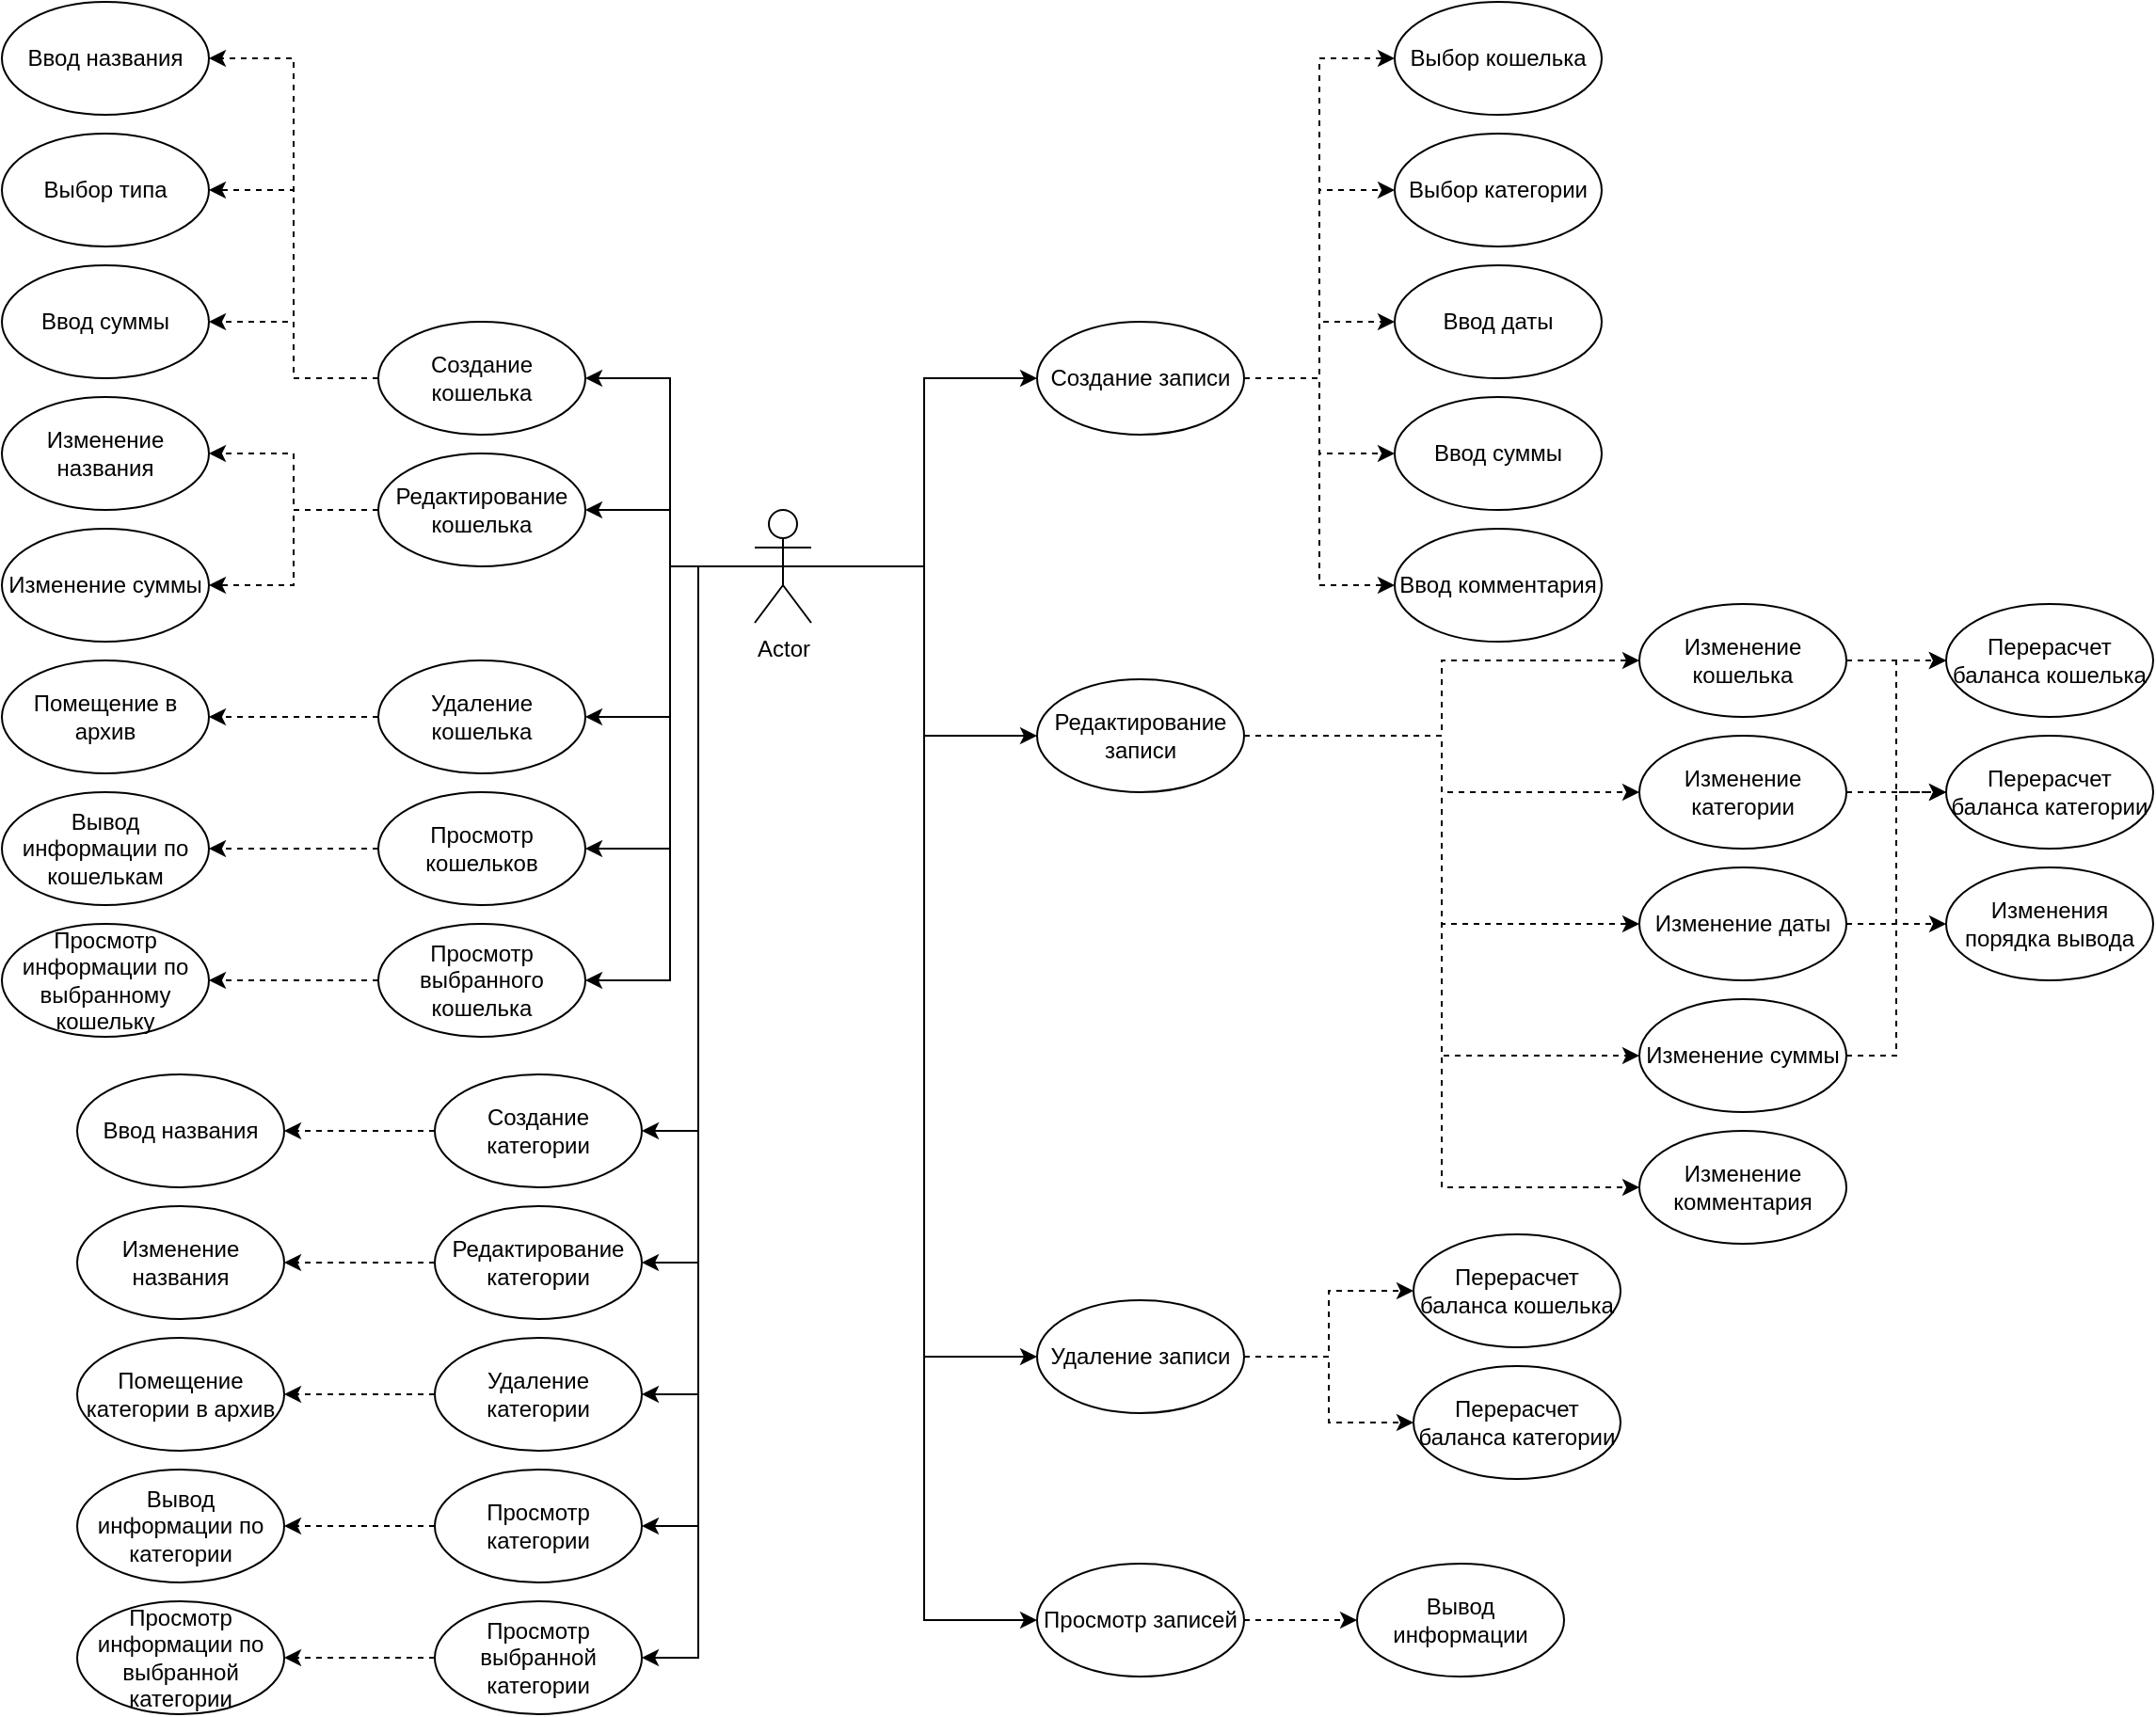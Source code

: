 <mxfile version="15.4.3" type="github">
  <diagram id="nZvuNMQhE2VtlBxf6WCo" name="v1.0">
    <mxGraphModel dx="1865" dy="1748" grid="1" gridSize="10" guides="1" tooltips="1" connect="1" arrows="1" fold="1" page="1" pageScale="1" pageWidth="827" pageHeight="1169" math="0" shadow="0">
      <root>
        <mxCell id="0" />
        <mxCell id="1" parent="0" />
        <mxCell id="plVtxDNV7vjub4JQGa_5-28" style="edgeStyle=orthogonalEdgeStyle;rounded=0;orthogonalLoop=1;jettySize=auto;html=1;exitX=0.5;exitY=0.5;exitDx=0;exitDy=0;exitPerimeter=0;entryX=1;entryY=0.5;entryDx=0;entryDy=0;" parent="1" source="plVtxDNV7vjub4JQGa_5-1" target="plVtxDNV7vjub4JQGa_5-7" edge="1">
          <mxGeometry relative="1" as="geometry" />
        </mxCell>
        <mxCell id="plVtxDNV7vjub4JQGa_5-29" style="edgeStyle=orthogonalEdgeStyle;rounded=0;orthogonalLoop=1;jettySize=auto;html=1;exitX=0.5;exitY=0.5;exitDx=0;exitDy=0;exitPerimeter=0;entryX=1;entryY=0.5;entryDx=0;entryDy=0;" parent="1" source="plVtxDNV7vjub4JQGa_5-1" target="plVtxDNV7vjub4JQGa_5-8" edge="1">
          <mxGeometry relative="1" as="geometry" />
        </mxCell>
        <mxCell id="plVtxDNV7vjub4JQGa_5-30" style="edgeStyle=orthogonalEdgeStyle;rounded=0;orthogonalLoop=1;jettySize=auto;html=1;exitX=0.5;exitY=0.5;exitDx=0;exitDy=0;exitPerimeter=0;entryX=1;entryY=0.5;entryDx=0;entryDy=0;" parent="1" source="plVtxDNV7vjub4JQGa_5-1" target="plVtxDNV7vjub4JQGa_5-9" edge="1">
          <mxGeometry relative="1" as="geometry" />
        </mxCell>
        <mxCell id="plVtxDNV7vjub4JQGa_5-31" style="edgeStyle=orthogonalEdgeStyle;rounded=0;orthogonalLoop=1;jettySize=auto;html=1;exitX=0.5;exitY=0.5;exitDx=0;exitDy=0;exitPerimeter=0;entryX=1;entryY=0.5;entryDx=0;entryDy=0;" parent="1" source="plVtxDNV7vjub4JQGa_5-1" target="plVtxDNV7vjub4JQGa_5-10" edge="1">
          <mxGeometry relative="1" as="geometry" />
        </mxCell>
        <mxCell id="plVtxDNV7vjub4JQGa_5-46" style="edgeStyle=orthogonalEdgeStyle;rounded=0;orthogonalLoop=1;jettySize=auto;html=1;exitX=0.5;exitY=0.5;exitDx=0;exitDy=0;exitPerimeter=0;entryX=1;entryY=0.5;entryDx=0;entryDy=0;" parent="1" source="plVtxDNV7vjub4JQGa_5-1" target="plVtxDNV7vjub4JQGa_5-11" edge="1">
          <mxGeometry relative="1" as="geometry" />
        </mxCell>
        <mxCell id="plVtxDNV7vjub4JQGa_5-47" style="edgeStyle=orthogonalEdgeStyle;rounded=0;orthogonalLoop=1;jettySize=auto;html=1;exitX=0.5;exitY=0.5;exitDx=0;exitDy=0;exitPerimeter=0;entryX=1;entryY=0.5;entryDx=0;entryDy=0;" parent="1" source="plVtxDNV7vjub4JQGa_5-1" target="plVtxDNV7vjub4JQGa_5-12" edge="1">
          <mxGeometry relative="1" as="geometry" />
        </mxCell>
        <mxCell id="plVtxDNV7vjub4JQGa_5-48" style="edgeStyle=orthogonalEdgeStyle;rounded=0;orthogonalLoop=1;jettySize=auto;html=1;exitX=0.5;exitY=0.5;exitDx=0;exitDy=0;exitPerimeter=0;entryX=1;entryY=0.5;entryDx=0;entryDy=0;" parent="1" source="plVtxDNV7vjub4JQGa_5-1" target="plVtxDNV7vjub4JQGa_5-13" edge="1">
          <mxGeometry relative="1" as="geometry" />
        </mxCell>
        <mxCell id="plVtxDNV7vjub4JQGa_5-49" style="edgeStyle=orthogonalEdgeStyle;rounded=0;orthogonalLoop=1;jettySize=auto;html=1;exitX=0.5;exitY=0.5;exitDx=0;exitDy=0;exitPerimeter=0;entryX=1;entryY=0.5;entryDx=0;entryDy=0;" parent="1" source="plVtxDNV7vjub4JQGa_5-1" target="plVtxDNV7vjub4JQGa_5-14" edge="1">
          <mxGeometry relative="1" as="geometry" />
        </mxCell>
        <mxCell id="plVtxDNV7vjub4JQGa_5-58" style="edgeStyle=orthogonalEdgeStyle;rounded=0;orthogonalLoop=1;jettySize=auto;html=1;exitX=0.5;exitY=0.5;exitDx=0;exitDy=0;exitPerimeter=0;entryX=0;entryY=0.5;entryDx=0;entryDy=0;" parent="1" source="plVtxDNV7vjub4JQGa_5-1" target="plVtxDNV7vjub4JQGa_5-2" edge="1">
          <mxGeometry relative="1" as="geometry" />
        </mxCell>
        <mxCell id="plVtxDNV7vjub4JQGa_5-59" style="edgeStyle=orthogonalEdgeStyle;rounded=0;orthogonalLoop=1;jettySize=auto;html=1;exitX=0.5;exitY=0.5;exitDx=0;exitDy=0;exitPerimeter=0;entryX=0;entryY=0.5;entryDx=0;entryDy=0;" parent="1" source="plVtxDNV7vjub4JQGa_5-1" target="plVtxDNV7vjub4JQGa_5-3" edge="1">
          <mxGeometry relative="1" as="geometry" />
        </mxCell>
        <mxCell id="plVtxDNV7vjub4JQGa_5-61" style="edgeStyle=orthogonalEdgeStyle;rounded=0;orthogonalLoop=1;jettySize=auto;html=1;exitX=0.5;exitY=0.5;exitDx=0;exitDy=0;exitPerimeter=0;entryX=0;entryY=0.5;entryDx=0;entryDy=0;" parent="1" source="plVtxDNV7vjub4JQGa_5-1" target="plVtxDNV7vjub4JQGa_5-5" edge="1">
          <mxGeometry relative="1" as="geometry" />
        </mxCell>
        <mxCell id="plVtxDNV7vjub4JQGa_5-77" style="edgeStyle=orthogonalEdgeStyle;rounded=0;orthogonalLoop=1;jettySize=auto;html=1;exitX=0.5;exitY=0.5;exitDx=0;exitDy=0;exitPerimeter=0;entryX=0;entryY=0.5;entryDx=0;entryDy=0;" parent="1" source="plVtxDNV7vjub4JQGa_5-1" target="plVtxDNV7vjub4JQGa_5-4" edge="1">
          <mxGeometry relative="1" as="geometry" />
        </mxCell>
        <mxCell id="plVtxDNV7vjub4JQGa_5-115" style="edgeStyle=orthogonalEdgeStyle;rounded=0;orthogonalLoop=1;jettySize=auto;html=1;exitX=0.5;exitY=0.5;exitDx=0;exitDy=0;exitPerimeter=0;entryX=1;entryY=0.5;entryDx=0;entryDy=0;" parent="1" source="plVtxDNV7vjub4JQGa_5-1" target="plVtxDNV7vjub4JQGa_5-113" edge="1">
          <mxGeometry relative="1" as="geometry" />
        </mxCell>
        <mxCell id="plVtxDNV7vjub4JQGa_5-116" style="edgeStyle=orthogonalEdgeStyle;rounded=0;orthogonalLoop=1;jettySize=auto;html=1;exitX=0.5;exitY=0.5;exitDx=0;exitDy=0;exitPerimeter=0;entryX=1;entryY=0.5;entryDx=0;entryDy=0;" parent="1" source="plVtxDNV7vjub4JQGa_5-1" target="plVtxDNV7vjub4JQGa_5-109" edge="1">
          <mxGeometry relative="1" as="geometry" />
        </mxCell>
        <mxCell id="plVtxDNV7vjub4JQGa_5-1" value="Actor" style="shape=umlActor;verticalLabelPosition=bottom;verticalAlign=top;html=1;outlineConnect=0;" parent="1" vertex="1">
          <mxGeometry x="250" y="150" width="30" height="60" as="geometry" />
        </mxCell>
        <mxCell id="plVtxDNV7vjub4JQGa_5-62" style="edgeStyle=orthogonalEdgeStyle;rounded=0;orthogonalLoop=1;jettySize=auto;html=1;exitX=1;exitY=0.5;exitDx=0;exitDy=0;entryX=0;entryY=0.5;entryDx=0;entryDy=0;dashed=1;" parent="1" source="plVtxDNV7vjub4JQGa_5-2" target="plVtxDNV7vjub4JQGa_5-17" edge="1">
          <mxGeometry relative="1" as="geometry" />
        </mxCell>
        <mxCell id="plVtxDNV7vjub4JQGa_5-63" style="edgeStyle=orthogonalEdgeStyle;rounded=0;orthogonalLoop=1;jettySize=auto;html=1;exitX=1;exitY=0.5;exitDx=0;exitDy=0;entryX=0;entryY=0.5;entryDx=0;entryDy=0;dashed=1;" parent="1" source="plVtxDNV7vjub4JQGa_5-2" target="plVtxDNV7vjub4JQGa_5-19" edge="1">
          <mxGeometry relative="1" as="geometry" />
        </mxCell>
        <mxCell id="plVtxDNV7vjub4JQGa_5-64" style="edgeStyle=orthogonalEdgeStyle;rounded=0;orthogonalLoop=1;jettySize=auto;html=1;exitX=1;exitY=0.5;exitDx=0;exitDy=0;entryX=0;entryY=0.5;entryDx=0;entryDy=0;dashed=1;" parent="1" source="plVtxDNV7vjub4JQGa_5-2" target="plVtxDNV7vjub4JQGa_5-18" edge="1">
          <mxGeometry relative="1" as="geometry" />
        </mxCell>
        <mxCell id="plVtxDNV7vjub4JQGa_5-65" style="edgeStyle=orthogonalEdgeStyle;rounded=0;orthogonalLoop=1;jettySize=auto;html=1;exitX=1;exitY=0.5;exitDx=0;exitDy=0;entryX=0;entryY=0.5;entryDx=0;entryDy=0;dashed=1;" parent="1" source="plVtxDNV7vjub4JQGa_5-2" target="plVtxDNV7vjub4JQGa_5-21" edge="1">
          <mxGeometry relative="1" as="geometry" />
        </mxCell>
        <mxCell id="plVtxDNV7vjub4JQGa_5-66" style="edgeStyle=orthogonalEdgeStyle;rounded=0;orthogonalLoop=1;jettySize=auto;html=1;exitX=1;exitY=0.5;exitDx=0;exitDy=0;entryX=0;entryY=0.5;entryDx=0;entryDy=0;dashed=1;" parent="1" source="plVtxDNV7vjub4JQGa_5-2" target="plVtxDNV7vjub4JQGa_5-20" edge="1">
          <mxGeometry relative="1" as="geometry" />
        </mxCell>
        <mxCell id="plVtxDNV7vjub4JQGa_5-2" value="Создание записи" style="ellipse;whiteSpace=wrap;html=1;" parent="1" vertex="1">
          <mxGeometry x="400" y="50" width="110" height="60" as="geometry" />
        </mxCell>
        <mxCell id="plVtxDNV7vjub4JQGa_5-78" style="edgeStyle=orthogonalEdgeStyle;rounded=0;orthogonalLoop=1;jettySize=auto;html=1;exitX=1;exitY=0.5;exitDx=0;exitDy=0;entryX=0;entryY=0.5;entryDx=0;entryDy=0;dashed=1;" parent="1" source="plVtxDNV7vjub4JQGa_5-3" target="plVtxDNV7vjub4JQGa_5-72" edge="1">
          <mxGeometry relative="1" as="geometry" />
        </mxCell>
        <mxCell id="plVtxDNV7vjub4JQGa_5-79" style="edgeStyle=orthogonalEdgeStyle;rounded=0;orthogonalLoop=1;jettySize=auto;html=1;exitX=1;exitY=0.5;exitDx=0;exitDy=0;entryX=0;entryY=0.5;entryDx=0;entryDy=0;dashed=1;" parent="1" source="plVtxDNV7vjub4JQGa_5-3" target="plVtxDNV7vjub4JQGa_5-74" edge="1">
          <mxGeometry relative="1" as="geometry" />
        </mxCell>
        <mxCell id="plVtxDNV7vjub4JQGa_5-80" style="edgeStyle=orthogonalEdgeStyle;rounded=0;orthogonalLoop=1;jettySize=auto;html=1;exitX=1;exitY=0.5;exitDx=0;exitDy=0;entryX=0;entryY=0.5;entryDx=0;entryDy=0;dashed=1;" parent="1" source="plVtxDNV7vjub4JQGa_5-3" target="plVtxDNV7vjub4JQGa_5-73" edge="1">
          <mxGeometry relative="1" as="geometry" />
        </mxCell>
        <mxCell id="plVtxDNV7vjub4JQGa_5-81" style="edgeStyle=orthogonalEdgeStyle;rounded=0;orthogonalLoop=1;jettySize=auto;html=1;exitX=1;exitY=0.5;exitDx=0;exitDy=0;entryX=0;entryY=0.5;entryDx=0;entryDy=0;dashed=1;" parent="1" source="plVtxDNV7vjub4JQGa_5-3" target="plVtxDNV7vjub4JQGa_5-76" edge="1">
          <mxGeometry relative="1" as="geometry" />
        </mxCell>
        <mxCell id="plVtxDNV7vjub4JQGa_5-82" style="edgeStyle=orthogonalEdgeStyle;rounded=0;orthogonalLoop=1;jettySize=auto;html=1;exitX=1;exitY=0.5;exitDx=0;exitDy=0;entryX=0;entryY=0.5;entryDx=0;entryDy=0;dashed=1;" parent="1" source="plVtxDNV7vjub4JQGa_5-3" target="plVtxDNV7vjub4JQGa_5-75" edge="1">
          <mxGeometry relative="1" as="geometry" />
        </mxCell>
        <mxCell id="plVtxDNV7vjub4JQGa_5-3" value="Редактирование записи" style="ellipse;whiteSpace=wrap;html=1;" parent="1" vertex="1">
          <mxGeometry x="400" y="240" width="110" height="60" as="geometry" />
        </mxCell>
        <mxCell id="plVtxDNV7vjub4JQGa_5-104" style="edgeStyle=orthogonalEdgeStyle;rounded=0;orthogonalLoop=1;jettySize=auto;html=1;exitX=1;exitY=0.5;exitDx=0;exitDy=0;entryX=0;entryY=0.5;entryDx=0;entryDy=0;dashed=1;" parent="1" source="plVtxDNV7vjub4JQGa_5-4" target="plVtxDNV7vjub4JQGa_5-102" edge="1">
          <mxGeometry relative="1" as="geometry" />
        </mxCell>
        <mxCell id="plVtxDNV7vjub4JQGa_5-105" style="edgeStyle=orthogonalEdgeStyle;rounded=0;orthogonalLoop=1;jettySize=auto;html=1;exitX=1;exitY=0.5;exitDx=0;exitDy=0;entryX=0;entryY=0.5;entryDx=0;entryDy=0;dashed=1;" parent="1" source="plVtxDNV7vjub4JQGa_5-4" target="plVtxDNV7vjub4JQGa_5-103" edge="1">
          <mxGeometry relative="1" as="geometry" />
        </mxCell>
        <mxCell id="plVtxDNV7vjub4JQGa_5-4" value="Удаление записи" style="ellipse;whiteSpace=wrap;html=1;" parent="1" vertex="1">
          <mxGeometry x="400" y="570" width="110" height="60" as="geometry" />
        </mxCell>
        <mxCell id="plVtxDNV7vjub4JQGa_5-108" style="edgeStyle=orthogonalEdgeStyle;rounded=0;orthogonalLoop=1;jettySize=auto;html=1;exitX=1;exitY=0.5;exitDx=0;exitDy=0;entryX=0;entryY=0.5;entryDx=0;entryDy=0;dashed=1;" parent="1" source="plVtxDNV7vjub4JQGa_5-5" target="plVtxDNV7vjub4JQGa_5-107" edge="1">
          <mxGeometry relative="1" as="geometry" />
        </mxCell>
        <mxCell id="plVtxDNV7vjub4JQGa_5-5" value="Просмотр записей" style="ellipse;whiteSpace=wrap;html=1;" parent="1" vertex="1">
          <mxGeometry x="400" y="710" width="110" height="60" as="geometry" />
        </mxCell>
        <mxCell id="plVtxDNV7vjub4JQGa_5-33" style="edgeStyle=orthogonalEdgeStyle;rounded=0;orthogonalLoop=1;jettySize=auto;html=1;exitX=0;exitY=0.5;exitDx=0;exitDy=0;entryX=1;entryY=0.5;entryDx=0;entryDy=0;dashed=1;" parent="1" source="plVtxDNV7vjub4JQGa_5-7" target="plVtxDNV7vjub4JQGa_5-24" edge="1">
          <mxGeometry relative="1" as="geometry" />
        </mxCell>
        <mxCell id="plVtxDNV7vjub4JQGa_5-34" style="edgeStyle=orthogonalEdgeStyle;rounded=0;orthogonalLoop=1;jettySize=auto;html=1;exitX=0;exitY=0.5;exitDx=0;exitDy=0;entryX=1;entryY=0.5;entryDx=0;entryDy=0;dashed=1;" parent="1" source="plVtxDNV7vjub4JQGa_5-7" target="plVtxDNV7vjub4JQGa_5-23" edge="1">
          <mxGeometry relative="1" as="geometry" />
        </mxCell>
        <mxCell id="plVtxDNV7vjub4JQGa_5-35" style="edgeStyle=orthogonalEdgeStyle;rounded=0;orthogonalLoop=1;jettySize=auto;html=1;exitX=0;exitY=0.5;exitDx=0;exitDy=0;entryX=1;entryY=0.5;entryDx=0;entryDy=0;dashed=1;" parent="1" source="plVtxDNV7vjub4JQGa_5-7" target="plVtxDNV7vjub4JQGa_5-22" edge="1">
          <mxGeometry relative="1" as="geometry" />
        </mxCell>
        <mxCell id="plVtxDNV7vjub4JQGa_5-7" value="Создание кошелька" style="ellipse;whiteSpace=wrap;html=1;" parent="1" vertex="1">
          <mxGeometry x="50" y="50" width="110" height="60" as="geometry" />
        </mxCell>
        <mxCell id="plVtxDNV7vjub4JQGa_5-39" style="edgeStyle=orthogonalEdgeStyle;rounded=0;orthogonalLoop=1;jettySize=auto;html=1;exitX=0;exitY=0.5;exitDx=0;exitDy=0;entryX=1;entryY=0.5;entryDx=0;entryDy=0;dashed=1;" parent="1" source="plVtxDNV7vjub4JQGa_5-8" target="plVtxDNV7vjub4JQGa_5-36" edge="1">
          <mxGeometry relative="1" as="geometry" />
        </mxCell>
        <mxCell id="plVtxDNV7vjub4JQGa_5-40" style="edgeStyle=orthogonalEdgeStyle;rounded=0;orthogonalLoop=1;jettySize=auto;html=1;exitX=0;exitY=0.5;exitDx=0;exitDy=0;entryX=1;entryY=0.5;entryDx=0;entryDy=0;dashed=1;" parent="1" source="plVtxDNV7vjub4JQGa_5-8" target="plVtxDNV7vjub4JQGa_5-37" edge="1">
          <mxGeometry relative="1" as="geometry" />
        </mxCell>
        <mxCell id="plVtxDNV7vjub4JQGa_5-8" value="Редактирование кошелька" style="ellipse;whiteSpace=wrap;html=1;" parent="1" vertex="1">
          <mxGeometry x="50" y="120" width="110" height="60" as="geometry" />
        </mxCell>
        <mxCell id="plVtxDNV7vjub4JQGa_5-43" style="edgeStyle=orthogonalEdgeStyle;rounded=0;orthogonalLoop=1;jettySize=auto;html=1;exitX=0;exitY=0.5;exitDx=0;exitDy=0;entryX=1;entryY=0.5;entryDx=0;entryDy=0;dashed=1;" parent="1" source="plVtxDNV7vjub4JQGa_5-9" target="plVtxDNV7vjub4JQGa_5-41" edge="1">
          <mxGeometry relative="1" as="geometry" />
        </mxCell>
        <mxCell id="plVtxDNV7vjub4JQGa_5-9" value="Удаление кошелька" style="ellipse;whiteSpace=wrap;html=1;" parent="1" vertex="1">
          <mxGeometry x="50" y="230" width="110" height="60" as="geometry" />
        </mxCell>
        <mxCell id="plVtxDNV7vjub4JQGa_5-45" style="edgeStyle=orthogonalEdgeStyle;rounded=0;orthogonalLoop=1;jettySize=auto;html=1;exitX=0;exitY=0.5;exitDx=0;exitDy=0;entryX=1;entryY=0.5;entryDx=0;entryDy=0;dashed=1;" parent="1" source="plVtxDNV7vjub4JQGa_5-10" target="plVtxDNV7vjub4JQGa_5-44" edge="1">
          <mxGeometry relative="1" as="geometry" />
        </mxCell>
        <mxCell id="plVtxDNV7vjub4JQGa_5-10" value="Просмотр кошельков" style="ellipse;whiteSpace=wrap;html=1;" parent="1" vertex="1">
          <mxGeometry x="50" y="300" width="110" height="60" as="geometry" />
        </mxCell>
        <mxCell id="plVtxDNV7vjub4JQGa_5-51" style="edgeStyle=orthogonalEdgeStyle;rounded=0;orthogonalLoop=1;jettySize=auto;html=1;exitX=0;exitY=0.5;exitDx=0;exitDy=0;entryX=1;entryY=0.5;entryDx=0;entryDy=0;dashed=1;" parent="1" source="plVtxDNV7vjub4JQGa_5-11" target="plVtxDNV7vjub4JQGa_5-50" edge="1">
          <mxGeometry relative="1" as="geometry" />
        </mxCell>
        <mxCell id="plVtxDNV7vjub4JQGa_5-11" value="Создание категории" style="ellipse;whiteSpace=wrap;html=1;" parent="1" vertex="1">
          <mxGeometry x="80" y="450" width="110" height="60" as="geometry" />
        </mxCell>
        <mxCell id="plVtxDNV7vjub4JQGa_5-55" style="edgeStyle=orthogonalEdgeStyle;rounded=0;orthogonalLoop=1;jettySize=auto;html=1;exitX=0;exitY=0.5;exitDx=0;exitDy=0;entryX=1;entryY=0.5;entryDx=0;entryDy=0;dashed=1;" parent="1" source="plVtxDNV7vjub4JQGa_5-12" target="plVtxDNV7vjub4JQGa_5-52" edge="1">
          <mxGeometry relative="1" as="geometry" />
        </mxCell>
        <mxCell id="plVtxDNV7vjub4JQGa_5-12" value="Редактирование категории" style="ellipse;whiteSpace=wrap;html=1;" parent="1" vertex="1">
          <mxGeometry x="80" y="520" width="110" height="60" as="geometry" />
        </mxCell>
        <mxCell id="plVtxDNV7vjub4JQGa_5-56" style="edgeStyle=orthogonalEdgeStyle;rounded=0;orthogonalLoop=1;jettySize=auto;html=1;exitX=0;exitY=0.5;exitDx=0;exitDy=0;entryX=1;entryY=0.5;entryDx=0;entryDy=0;dashed=1;" parent="1" source="plVtxDNV7vjub4JQGa_5-13" target="plVtxDNV7vjub4JQGa_5-53" edge="1">
          <mxGeometry relative="1" as="geometry" />
        </mxCell>
        <mxCell id="plVtxDNV7vjub4JQGa_5-13" value="Удаление категории" style="ellipse;whiteSpace=wrap;html=1;" parent="1" vertex="1">
          <mxGeometry x="80" y="590" width="110" height="60" as="geometry" />
        </mxCell>
        <mxCell id="plVtxDNV7vjub4JQGa_5-57" style="edgeStyle=orthogonalEdgeStyle;rounded=0;orthogonalLoop=1;jettySize=auto;html=1;exitX=0;exitY=0.5;exitDx=0;exitDy=0;entryX=1;entryY=0.5;entryDx=0;entryDy=0;dashed=1;" parent="1" source="plVtxDNV7vjub4JQGa_5-14" target="plVtxDNV7vjub4JQGa_5-54" edge="1">
          <mxGeometry relative="1" as="geometry" />
        </mxCell>
        <mxCell id="plVtxDNV7vjub4JQGa_5-14" value="Просмотр категории" style="ellipse;whiteSpace=wrap;html=1;" parent="1" vertex="1">
          <mxGeometry x="80" y="660" width="110" height="60" as="geometry" />
        </mxCell>
        <mxCell id="plVtxDNV7vjub4JQGa_5-17" value="Выбор кошелька" style="ellipse;whiteSpace=wrap;html=1;" parent="1" vertex="1">
          <mxGeometry x="590" y="-120" width="110" height="60" as="geometry" />
        </mxCell>
        <mxCell id="plVtxDNV7vjub4JQGa_5-18" value="Ввод даты" style="ellipse;whiteSpace=wrap;html=1;" parent="1" vertex="1">
          <mxGeometry x="590" y="20" width="110" height="60" as="geometry" />
        </mxCell>
        <mxCell id="plVtxDNV7vjub4JQGa_5-19" value="Выбор категории" style="ellipse;whiteSpace=wrap;html=1;" parent="1" vertex="1">
          <mxGeometry x="590" y="-50" width="110" height="60" as="geometry" />
        </mxCell>
        <mxCell id="plVtxDNV7vjub4JQGa_5-20" value="Ввод комментария" style="ellipse;whiteSpace=wrap;html=1;" parent="1" vertex="1">
          <mxGeometry x="590" y="160" width="110" height="60" as="geometry" />
        </mxCell>
        <mxCell id="plVtxDNV7vjub4JQGa_5-21" value="Ввод суммы" style="ellipse;whiteSpace=wrap;html=1;" parent="1" vertex="1">
          <mxGeometry x="590" y="90" width="110" height="60" as="geometry" />
        </mxCell>
        <mxCell id="plVtxDNV7vjub4JQGa_5-22" value="Ввод названия" style="ellipse;whiteSpace=wrap;html=1;" parent="1" vertex="1">
          <mxGeometry x="-150" y="-120" width="110" height="60" as="geometry" />
        </mxCell>
        <mxCell id="plVtxDNV7vjub4JQGa_5-23" value="Ввод суммы" style="ellipse;whiteSpace=wrap;html=1;" parent="1" vertex="1">
          <mxGeometry x="-150" y="20" width="110" height="60" as="geometry" />
        </mxCell>
        <mxCell id="plVtxDNV7vjub4JQGa_5-24" value="Выбор типа" style="ellipse;whiteSpace=wrap;html=1;" parent="1" vertex="1">
          <mxGeometry x="-150" y="-50" width="110" height="60" as="geometry" />
        </mxCell>
        <mxCell id="plVtxDNV7vjub4JQGa_5-36" value="Изменение названия" style="ellipse;whiteSpace=wrap;html=1;" parent="1" vertex="1">
          <mxGeometry x="-150" y="90" width="110" height="60" as="geometry" />
        </mxCell>
        <mxCell id="plVtxDNV7vjub4JQGa_5-37" value="Изменение суммы" style="ellipse;whiteSpace=wrap;html=1;" parent="1" vertex="1">
          <mxGeometry x="-150" y="160" width="110" height="60" as="geometry" />
        </mxCell>
        <mxCell id="plVtxDNV7vjub4JQGa_5-41" value="Помещение в архив" style="ellipse;whiteSpace=wrap;html=1;" parent="1" vertex="1">
          <mxGeometry x="-150" y="230" width="110" height="60" as="geometry" />
        </mxCell>
        <mxCell id="plVtxDNV7vjub4JQGa_5-44" value="Вывод информации по кошелькам" style="ellipse;whiteSpace=wrap;html=1;" parent="1" vertex="1">
          <mxGeometry x="-150" y="300" width="110" height="60" as="geometry" />
        </mxCell>
        <mxCell id="plVtxDNV7vjub4JQGa_5-50" value="Ввод названия" style="ellipse;whiteSpace=wrap;html=1;" parent="1" vertex="1">
          <mxGeometry x="-110" y="450" width="110" height="60" as="geometry" />
        </mxCell>
        <mxCell id="plVtxDNV7vjub4JQGa_5-52" value="Изменение названия" style="ellipse;whiteSpace=wrap;html=1;" parent="1" vertex="1">
          <mxGeometry x="-110" y="520" width="110" height="60" as="geometry" />
        </mxCell>
        <mxCell id="plVtxDNV7vjub4JQGa_5-53" value="Помещение категории в архив" style="ellipse;whiteSpace=wrap;html=1;" parent="1" vertex="1">
          <mxGeometry x="-110" y="590" width="110" height="60" as="geometry" />
        </mxCell>
        <mxCell id="plVtxDNV7vjub4JQGa_5-54" value="Вывод информации по категории" style="ellipse;whiteSpace=wrap;html=1;" parent="1" vertex="1">
          <mxGeometry x="-110" y="660" width="110" height="60" as="geometry" />
        </mxCell>
        <mxCell id="plVtxDNV7vjub4JQGa_5-94" style="edgeStyle=orthogonalEdgeStyle;rounded=0;orthogonalLoop=1;jettySize=auto;html=1;exitX=1;exitY=0.5;exitDx=0;exitDy=0;dashed=1;" parent="1" source="plVtxDNV7vjub4JQGa_5-72" target="plVtxDNV7vjub4JQGa_5-93" edge="1">
          <mxGeometry relative="1" as="geometry" />
        </mxCell>
        <mxCell id="plVtxDNV7vjub4JQGa_5-72" value="Изменение кошелька" style="ellipse;whiteSpace=wrap;html=1;" parent="1" vertex="1">
          <mxGeometry x="720" y="200" width="110" height="60" as="geometry" />
        </mxCell>
        <mxCell id="plVtxDNV7vjub4JQGa_5-98" style="edgeStyle=orthogonalEdgeStyle;rounded=0;orthogonalLoop=1;jettySize=auto;html=1;exitX=1;exitY=0.5;exitDx=0;exitDy=0;dashed=1;" parent="1" source="plVtxDNV7vjub4JQGa_5-73" target="plVtxDNV7vjub4JQGa_5-97" edge="1">
          <mxGeometry relative="1" as="geometry" />
        </mxCell>
        <mxCell id="plVtxDNV7vjub4JQGa_5-73" value="Изменение даты" style="ellipse;whiteSpace=wrap;html=1;" parent="1" vertex="1">
          <mxGeometry x="720" y="340" width="110" height="60" as="geometry" />
        </mxCell>
        <mxCell id="plVtxDNV7vjub4JQGa_5-96" style="edgeStyle=orthogonalEdgeStyle;rounded=0;orthogonalLoop=1;jettySize=auto;html=1;exitX=1;exitY=0.5;exitDx=0;exitDy=0;entryX=0;entryY=0.5;entryDx=0;entryDy=0;dashed=1;" parent="1" source="plVtxDNV7vjub4JQGa_5-74" target="plVtxDNV7vjub4JQGa_5-95" edge="1">
          <mxGeometry relative="1" as="geometry" />
        </mxCell>
        <mxCell id="plVtxDNV7vjub4JQGa_5-74" value="Изменение категории" style="ellipse;whiteSpace=wrap;html=1;" parent="1" vertex="1">
          <mxGeometry x="720" y="270" width="110" height="60" as="geometry" />
        </mxCell>
        <mxCell id="plVtxDNV7vjub4JQGa_5-75" value="Изменение комментария" style="ellipse;whiteSpace=wrap;html=1;" parent="1" vertex="1">
          <mxGeometry x="720" y="480" width="110" height="60" as="geometry" />
        </mxCell>
        <mxCell id="plVtxDNV7vjub4JQGa_5-100" style="edgeStyle=orthogonalEdgeStyle;rounded=0;orthogonalLoop=1;jettySize=auto;html=1;exitX=1;exitY=0.5;exitDx=0;exitDy=0;entryX=0;entryY=0.5;entryDx=0;entryDy=0;dashed=1;" parent="1" source="plVtxDNV7vjub4JQGa_5-76" target="plVtxDNV7vjub4JQGa_5-93" edge="1">
          <mxGeometry relative="1" as="geometry" />
        </mxCell>
        <mxCell id="plVtxDNV7vjub4JQGa_5-101" style="edgeStyle=orthogonalEdgeStyle;rounded=0;orthogonalLoop=1;jettySize=auto;html=1;exitX=1;exitY=0.5;exitDx=0;exitDy=0;entryX=0;entryY=0.5;entryDx=0;entryDy=0;dashed=1;" parent="1" source="plVtxDNV7vjub4JQGa_5-76" target="plVtxDNV7vjub4JQGa_5-95" edge="1">
          <mxGeometry relative="1" as="geometry" />
        </mxCell>
        <mxCell id="plVtxDNV7vjub4JQGa_5-76" value="Изменение суммы" style="ellipse;whiteSpace=wrap;html=1;" parent="1" vertex="1">
          <mxGeometry x="720" y="410" width="110" height="60" as="geometry" />
        </mxCell>
        <mxCell id="plVtxDNV7vjub4JQGa_5-93" value="Перерасчет баланса кошелька" style="ellipse;whiteSpace=wrap;html=1;" parent="1" vertex="1">
          <mxGeometry x="883" y="200" width="110" height="60" as="geometry" />
        </mxCell>
        <mxCell id="plVtxDNV7vjub4JQGa_5-95" value="Перерасчет баланса категории" style="ellipse;whiteSpace=wrap;html=1;" parent="1" vertex="1">
          <mxGeometry x="883" y="270" width="110" height="60" as="geometry" />
        </mxCell>
        <mxCell id="plVtxDNV7vjub4JQGa_5-97" value="Изменения порядка вывода" style="ellipse;whiteSpace=wrap;html=1;" parent="1" vertex="1">
          <mxGeometry x="883" y="340" width="110" height="60" as="geometry" />
        </mxCell>
        <mxCell id="plVtxDNV7vjub4JQGa_5-102" value="Перерасчет баланса кошелька" style="ellipse;whiteSpace=wrap;html=1;" parent="1" vertex="1">
          <mxGeometry x="600" y="535" width="110" height="60" as="geometry" />
        </mxCell>
        <mxCell id="plVtxDNV7vjub4JQGa_5-103" value="Перерасчет баланса категории" style="ellipse;whiteSpace=wrap;html=1;" parent="1" vertex="1">
          <mxGeometry x="600" y="605" width="110" height="60" as="geometry" />
        </mxCell>
        <mxCell id="plVtxDNV7vjub4JQGa_5-107" value="Вывод информации" style="ellipse;whiteSpace=wrap;html=1;" parent="1" vertex="1">
          <mxGeometry x="570" y="710" width="110" height="60" as="geometry" />
        </mxCell>
        <mxCell id="plVtxDNV7vjub4JQGa_5-111" style="edgeStyle=orthogonalEdgeStyle;rounded=0;orthogonalLoop=1;jettySize=auto;html=1;exitX=0;exitY=0.5;exitDx=0;exitDy=0;entryX=1;entryY=0.5;entryDx=0;entryDy=0;dashed=1;" parent="1" source="plVtxDNV7vjub4JQGa_5-109" target="plVtxDNV7vjub4JQGa_5-110" edge="1">
          <mxGeometry relative="1" as="geometry" />
        </mxCell>
        <mxCell id="plVtxDNV7vjub4JQGa_5-109" value="Просмотр выбранного кошелька" style="ellipse;whiteSpace=wrap;html=1;" parent="1" vertex="1">
          <mxGeometry x="50" y="370" width="110" height="60" as="geometry" />
        </mxCell>
        <mxCell id="plVtxDNV7vjub4JQGa_5-110" value="Просмотр информации по выбранному кошельку" style="ellipse;whiteSpace=wrap;html=1;" parent="1" vertex="1">
          <mxGeometry x="-150" y="370" width="110" height="60" as="geometry" />
        </mxCell>
        <mxCell id="plVtxDNV7vjub4JQGa_5-112" style="edgeStyle=orthogonalEdgeStyle;rounded=0;orthogonalLoop=1;jettySize=auto;html=1;exitX=0;exitY=0.5;exitDx=0;exitDy=0;entryX=1;entryY=0.5;entryDx=0;entryDy=0;dashed=1;" parent="1" source="plVtxDNV7vjub4JQGa_5-113" target="plVtxDNV7vjub4JQGa_5-114" edge="1">
          <mxGeometry relative="1" as="geometry" />
        </mxCell>
        <mxCell id="plVtxDNV7vjub4JQGa_5-113" value="Просмотр выбранной категории" style="ellipse;whiteSpace=wrap;html=1;" parent="1" vertex="1">
          <mxGeometry x="80" y="730" width="110" height="60" as="geometry" />
        </mxCell>
        <mxCell id="plVtxDNV7vjub4JQGa_5-114" value="Просмотр информации по выбранной категории" style="ellipse;whiteSpace=wrap;html=1;" parent="1" vertex="1">
          <mxGeometry x="-110" y="730" width="110" height="60" as="geometry" />
        </mxCell>
      </root>
    </mxGraphModel>
  </diagram>
</mxfile>
